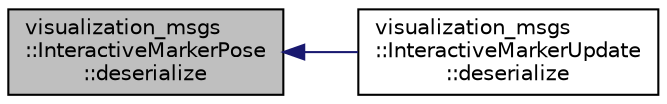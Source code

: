 digraph "visualization_msgs::InteractiveMarkerPose::deserialize"
{
  edge [fontname="Helvetica",fontsize="10",labelfontname="Helvetica",labelfontsize="10"];
  node [fontname="Helvetica",fontsize="10",shape=record];
  rankdir="LR";
  Node1 [label="visualization_msgs\l::InteractiveMarkerPose\l::deserialize",height=0.2,width=0.4,color="black", fillcolor="grey75", style="filled" fontcolor="black"];
  Node1 -> Node2 [dir="back",color="midnightblue",fontsize="10",style="solid",fontname="Helvetica"];
  Node2 [label="visualization_msgs\l::InteractiveMarkerUpdate\l::deserialize",height=0.2,width=0.4,color="black", fillcolor="white", style="filled",URL="$classvisualization__msgs_1_1_interactive_marker_update.html#a3bf734f652854d1eb673406f55d38605"];
}
